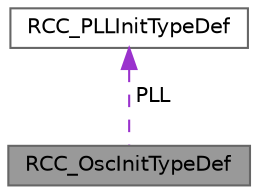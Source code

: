 digraph "RCC_OscInitTypeDef"
{
 // LATEX_PDF_SIZE
  bgcolor="transparent";
  edge [fontname=Helvetica,fontsize=10,labelfontname=Helvetica,labelfontsize=10];
  node [fontname=Helvetica,fontsize=10,shape=box,height=0.2,width=0.4];
  Node1 [label="RCC_OscInitTypeDef",height=0.2,width=0.4,color="gray40", fillcolor="grey60", style="filled", fontcolor="black",tooltip="RCC Internal/External Oscillator (HSE, HSI, LSE and LSI) configuration structure definition."];
  Node2 -> Node1 [dir="back",color="darkorchid3",style="dashed",label=" PLL" ];
  Node2 [label="RCC_PLLInitTypeDef",height=0.2,width=0.4,color="gray40", fillcolor="white", style="filled",URL="$struct_r_c_c___p_l_l_init_type_def.html",tooltip="RCC PLL configuration structure definition."];
}
